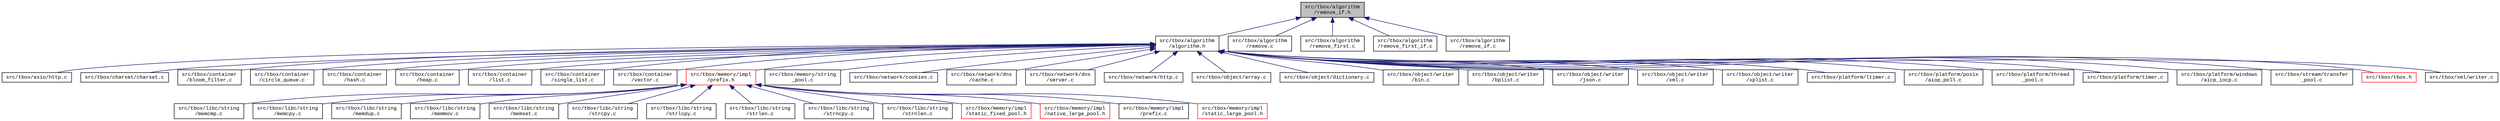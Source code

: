 digraph "src/tbox/algorithm/remove_if.h"
{
  edge [fontname="CourierNew",fontsize="10",labelfontname="CourierNew",labelfontsize="10"];
  node [fontname="CourierNew",fontsize="10",shape=record];
  Node1 [label="src/tbox/algorithm\l/remove_if.h",height=0.2,width=0.4,color="black", fillcolor="grey75", style="filled" fontcolor="black"];
  Node1 -> Node2 [dir="back",color="midnightblue",fontsize="10",style="solid",fontname="CourierNew"];
  Node2 [label="src/tbox/algorithm\l/algorithm.h",height=0.2,width=0.4,color="black", fillcolor="white", style="filled",URL="$df/dd9/algorithm_8h.html"];
  Node2 -> Node3 [dir="back",color="midnightblue",fontsize="10",style="solid",fontname="CourierNew"];
  Node3 [label="src/tbox/asio/http.c",height=0.2,width=0.4,color="black", fillcolor="white", style="filled",URL="$dc/d2c/asio_2http_8c_source.html"];
  Node2 -> Node4 [dir="back",color="midnightblue",fontsize="10",style="solid",fontname="CourierNew"];
  Node4 [label="src/tbox/charset/charset.c",height=0.2,width=0.4,color="black", fillcolor="white", style="filled",URL="$db/d0c/charset_2charset_8c_source.html"];
  Node2 -> Node5 [dir="back",color="midnightblue",fontsize="10",style="solid",fontname="CourierNew"];
  Node5 [label="src/tbox/container\l/bloom_filter.c",height=0.2,width=0.4,color="black", fillcolor="white", style="filled",URL="$dc/d02/bloom__filter_8c.html"];
  Node2 -> Node6 [dir="back",color="midnightblue",fontsize="10",style="solid",fontname="CourierNew"];
  Node6 [label="src/tbox/container\l/circle_queue.c",height=0.2,width=0.4,color="black", fillcolor="white", style="filled",URL="$da/d7e/circle__queue_8c.html"];
  Node2 -> Node7 [dir="back",color="midnightblue",fontsize="10",style="solid",fontname="CourierNew"];
  Node7 [label="src/tbox/container\l/hash.c",height=0.2,width=0.4,color="black", fillcolor="white", style="filled",URL="$d1/d04/hash_8c_source.html"];
  Node2 -> Node8 [dir="back",color="midnightblue",fontsize="10",style="solid",fontname="CourierNew"];
  Node8 [label="src/tbox/container\l/heap.c",height=0.2,width=0.4,color="black", fillcolor="white", style="filled",URL="$d2/d29/heap_8c.html"];
  Node2 -> Node9 [dir="back",color="midnightblue",fontsize="10",style="solid",fontname="CourierNew"];
  Node9 [label="src/tbox/container\l/list.c",height=0.2,width=0.4,color="black", fillcolor="white", style="filled",URL="$d7/d40/list_8c.html"];
  Node2 -> Node10 [dir="back",color="midnightblue",fontsize="10",style="solid",fontname="CourierNew"];
  Node10 [label="src/tbox/container\l/single_list.c",height=0.2,width=0.4,color="black", fillcolor="white", style="filled",URL="$d6/dc3/single__list_8c.html"];
  Node2 -> Node11 [dir="back",color="midnightblue",fontsize="10",style="solid",fontname="CourierNew"];
  Node11 [label="src/tbox/container\l/vector.c",height=0.2,width=0.4,color="black", fillcolor="white", style="filled",URL="$df/dfa/vector_8c.html"];
  Node2 -> Node12 [dir="back",color="midnightblue",fontsize="10",style="solid",fontname="CourierNew"];
  Node12 [label="src/tbox/memory/impl\l/prefix.h",height=0.2,width=0.4,color="red", fillcolor="white", style="filled",URL="$d8/dad/memory_2impl_2prefix_8h_source.html"];
  Node12 -> Node13 [dir="back",color="midnightblue",fontsize="10",style="solid",fontname="CourierNew"];
  Node13 [label="src/tbox/libc/string\l/memcmp.c",height=0.2,width=0.4,color="black", fillcolor="white", style="filled",URL="$d5/d21/memcmp_8c_source.html"];
  Node12 -> Node14 [dir="back",color="midnightblue",fontsize="10",style="solid",fontname="CourierNew"];
  Node14 [label="src/tbox/libc/string\l/memcpy.c",height=0.2,width=0.4,color="black", fillcolor="white", style="filled",URL="$d4/d16/memcpy_8c_source.html"];
  Node12 -> Node15 [dir="back",color="midnightblue",fontsize="10",style="solid",fontname="CourierNew"];
  Node15 [label="src/tbox/libc/string\l/memdup.c",height=0.2,width=0.4,color="black", fillcolor="white", style="filled",URL="$dc/d2a/memdup_8c.html"];
  Node12 -> Node16 [dir="back",color="midnightblue",fontsize="10",style="solid",fontname="CourierNew"];
  Node16 [label="src/tbox/libc/string\l/memmov.c",height=0.2,width=0.4,color="black", fillcolor="white", style="filled",URL="$db/da4/memmov_8c_source.html"];
  Node12 -> Node17 [dir="back",color="midnightblue",fontsize="10",style="solid",fontname="CourierNew"];
  Node17 [label="src/tbox/libc/string\l/memset.c",height=0.2,width=0.4,color="black", fillcolor="white", style="filled",URL="$d3/db7/memset_8c_source.html"];
  Node12 -> Node18 [dir="back",color="midnightblue",fontsize="10",style="solid",fontname="CourierNew"];
  Node18 [label="src/tbox/libc/string\l/strcpy.c",height=0.2,width=0.4,color="black", fillcolor="white", style="filled",URL="$d1/d1d/strcpy_8c_source.html"];
  Node12 -> Node19 [dir="back",color="midnightblue",fontsize="10",style="solid",fontname="CourierNew"];
  Node19 [label="src/tbox/libc/string\l/strlcpy.c",height=0.2,width=0.4,color="black", fillcolor="white", style="filled",URL="$d2/d37/strlcpy_8c_source.html"];
  Node12 -> Node20 [dir="back",color="midnightblue",fontsize="10",style="solid",fontname="CourierNew"];
  Node20 [label="src/tbox/libc/string\l/strlen.c",height=0.2,width=0.4,color="black", fillcolor="white", style="filled",URL="$d3/d67/strlen_8c_source.html"];
  Node12 -> Node21 [dir="back",color="midnightblue",fontsize="10",style="solid",fontname="CourierNew"];
  Node21 [label="src/tbox/libc/string\l/strncpy.c",height=0.2,width=0.4,color="black", fillcolor="white", style="filled",URL="$d4/d5d/strncpy_8c_source.html"];
  Node12 -> Node22 [dir="back",color="midnightblue",fontsize="10",style="solid",fontname="CourierNew"];
  Node22 [label="src/tbox/libc/string\l/strnlen.c",height=0.2,width=0.4,color="black", fillcolor="white", style="filled",URL="$d3/dcf/strnlen_8c_source.html"];
  Node12 -> Node23 [dir="back",color="midnightblue",fontsize="10",style="solid",fontname="CourierNew"];
  Node23 [label="src/tbox/memory/impl\l/static_fixed_pool.h",height=0.2,width=0.4,color="red", fillcolor="white", style="filled",URL="$d2/d86/static__fixed__pool_8h.html"];
  Node12 -> Node24 [dir="back",color="midnightblue",fontsize="10",style="solid",fontname="CourierNew"];
  Node24 [label="src/tbox/memory/impl\l/native_large_pool.h",height=0.2,width=0.4,color="red", fillcolor="white", style="filled",URL="$db/d59/native__large__pool_8h_source.html"];
  Node12 -> Node25 [dir="back",color="midnightblue",fontsize="10",style="solid",fontname="CourierNew"];
  Node25 [label="src/tbox/memory/impl\l/prefix.c",height=0.2,width=0.4,color="black", fillcolor="white", style="filled",URL="$df/db5/memory_2impl_2prefix_8c_source.html"];
  Node12 -> Node26 [dir="back",color="midnightblue",fontsize="10",style="solid",fontname="CourierNew"];
  Node26 [label="src/tbox/memory/impl\l/static_large_pool.h",height=0.2,width=0.4,color="red", fillcolor="white", style="filled",URL="$d8/d36/static__large__pool_8h_source.html"];
  Node2 -> Node27 [dir="back",color="midnightblue",fontsize="10",style="solid",fontname="CourierNew"];
  Node27 [label="src/tbox/memory/string\l_pool.c",height=0.2,width=0.4,color="black", fillcolor="white", style="filled",URL="$d3/d3f/string__pool_8c.html"];
  Node2 -> Node28 [dir="back",color="midnightblue",fontsize="10",style="solid",fontname="CourierNew"];
  Node28 [label="src/tbox/network/cookies.c",height=0.2,width=0.4,color="black", fillcolor="white", style="filled",URL="$db/d79/cookies_8c.html"];
  Node2 -> Node29 [dir="back",color="midnightblue",fontsize="10",style="solid",fontname="CourierNew"];
  Node29 [label="src/tbox/network/dns\l/cache.c",height=0.2,width=0.4,color="black", fillcolor="white", style="filled",URL="$d0/d49/network_2dns_2cache_8c_source.html"];
  Node2 -> Node30 [dir="back",color="midnightblue",fontsize="10",style="solid",fontname="CourierNew"];
  Node30 [label="src/tbox/network/dns\l/server.c",height=0.2,width=0.4,color="black", fillcolor="white", style="filled",URL="$d1/d20/server_8c.html"];
  Node2 -> Node31 [dir="back",color="midnightblue",fontsize="10",style="solid",fontname="CourierNew"];
  Node31 [label="src/tbox/network/http.c",height=0.2,width=0.4,color="black", fillcolor="white", style="filled",URL="$d1/daa/network_2http_8c_source.html"];
  Node2 -> Node32 [dir="back",color="midnightblue",fontsize="10",style="solid",fontname="CourierNew"];
  Node32 [label="src/tbox/object/array.c",height=0.2,width=0.4,color="black", fillcolor="white", style="filled",URL="$dc/dcc/array_8c.html"];
  Node2 -> Node33 [dir="back",color="midnightblue",fontsize="10",style="solid",fontname="CourierNew"];
  Node33 [label="src/tbox/object/dictionary.c",height=0.2,width=0.4,color="black", fillcolor="white", style="filled",URL="$d3/d7e/dictionary_8c.html"];
  Node2 -> Node34 [dir="back",color="midnightblue",fontsize="10",style="solid",fontname="CourierNew"];
  Node34 [label="src/tbox/object/writer\l/bin.c",height=0.2,width=0.4,color="black", fillcolor="white", style="filled",URL="$d2/df5/writer_2bin_8c_source.html"];
  Node2 -> Node35 [dir="back",color="midnightblue",fontsize="10",style="solid",fontname="CourierNew"];
  Node35 [label="src/tbox/object/writer\l/bplist.c",height=0.2,width=0.4,color="black", fillcolor="white", style="filled",URL="$d2/d54/writer_2bplist_8c_source.html"];
  Node2 -> Node36 [dir="back",color="midnightblue",fontsize="10",style="solid",fontname="CourierNew"];
  Node36 [label="src/tbox/object/writer\l/json.c",height=0.2,width=0.4,color="black", fillcolor="white", style="filled",URL="$d9/d9f/writer_2json_8c_source.html"];
  Node2 -> Node37 [dir="back",color="midnightblue",fontsize="10",style="solid",fontname="CourierNew"];
  Node37 [label="src/tbox/object/writer\l/xml.c",height=0.2,width=0.4,color="black", fillcolor="white", style="filled",URL="$d1/d7b/writer_2xml_8c_source.html"];
  Node2 -> Node38 [dir="back",color="midnightblue",fontsize="10",style="solid",fontname="CourierNew"];
  Node38 [label="src/tbox/object/writer\l/xplist.c",height=0.2,width=0.4,color="black", fillcolor="white", style="filled",URL="$dd/d59/writer_2xplist_8c_source.html"];
  Node2 -> Node39 [dir="back",color="midnightblue",fontsize="10",style="solid",fontname="CourierNew"];
  Node39 [label="src/tbox/platform/ltimer.c",height=0.2,width=0.4,color="black", fillcolor="white", style="filled",URL="$d7/d10/ltimer_8c.html"];
  Node2 -> Node40 [dir="back",color="midnightblue",fontsize="10",style="solid",fontname="CourierNew"];
  Node40 [label="src/tbox/platform/posix\l/aiop_poll.c",height=0.2,width=0.4,color="black", fillcolor="white", style="filled",URL="$d7/dbe/aiop__poll_8c.html"];
  Node2 -> Node41 [dir="back",color="midnightblue",fontsize="10",style="solid",fontname="CourierNew"];
  Node41 [label="src/tbox/platform/thread\l_pool.c",height=0.2,width=0.4,color="black", fillcolor="white", style="filled",URL="$db/d84/thread__pool_8c.html"];
  Node2 -> Node42 [dir="back",color="midnightblue",fontsize="10",style="solid",fontname="CourierNew"];
  Node42 [label="src/tbox/platform/timer.c",height=0.2,width=0.4,color="black", fillcolor="white", style="filled",URL="$df/d41/timer_8c.html"];
  Node2 -> Node43 [dir="back",color="midnightblue",fontsize="10",style="solid",fontname="CourierNew"];
  Node43 [label="src/tbox/platform/windows\l/aicp_iocp.c",height=0.2,width=0.4,color="black", fillcolor="white", style="filled",URL="$da/d07/aicp__iocp_8c.html"];
  Node2 -> Node44 [dir="back",color="midnightblue",fontsize="10",style="solid",fontname="CourierNew"];
  Node44 [label="src/tbox/stream/transfer\l_pool.c",height=0.2,width=0.4,color="black", fillcolor="white", style="filled",URL="$d0/d9e/transfer__pool_8c.html"];
  Node2 -> Node45 [dir="back",color="midnightblue",fontsize="10",style="solid",fontname="CourierNew"];
  Node45 [label="src/tbox/tbox.h",height=0.2,width=0.4,color="red", fillcolor="white", style="filled",URL="$da/dec/tbox_8h.html"];
  Node2 -> Node46 [dir="back",color="midnightblue",fontsize="10",style="solid",fontname="CourierNew"];
  Node46 [label="src/tbox/xml/writer.c",height=0.2,width=0.4,color="black", fillcolor="white", style="filled",URL="$d6/d41/xml_2writer_8c_source.html"];
  Node1 -> Node47 [dir="back",color="midnightblue",fontsize="10",style="solid",fontname="CourierNew"];
  Node47 [label="src/tbox/algorithm\l/remove.c",height=0.2,width=0.4,color="black", fillcolor="white", style="filled",URL="$d2/dd7/remove_8c.html"];
  Node1 -> Node48 [dir="back",color="midnightblue",fontsize="10",style="solid",fontname="CourierNew"];
  Node48 [label="src/tbox/algorithm\l/remove_first.c",height=0.2,width=0.4,color="black", fillcolor="white", style="filled",URL="$df/dd2/remove__first_8c.html"];
  Node1 -> Node49 [dir="back",color="midnightblue",fontsize="10",style="solid",fontname="CourierNew"];
  Node49 [label="src/tbox/algorithm\l/remove_first_if.c",height=0.2,width=0.4,color="black", fillcolor="white", style="filled",URL="$da/d98/remove__first__if_8c.html"];
  Node1 -> Node50 [dir="back",color="midnightblue",fontsize="10",style="solid",fontname="CourierNew"];
  Node50 [label="src/tbox/algorithm\l/remove_if.c",height=0.2,width=0.4,color="black", fillcolor="white", style="filled",URL="$d2/d16/remove__if_8c.html"];
}
